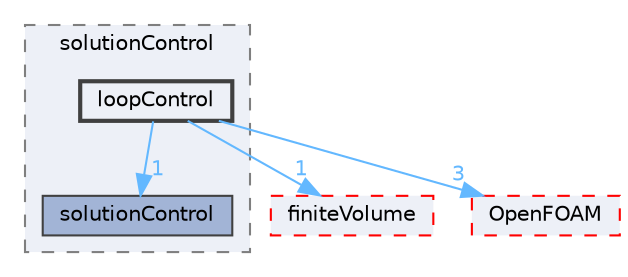 digraph "src/finiteVolume/cfdTools/general/solutionControl/loopControl"
{
 // LATEX_PDF_SIZE
  bgcolor="transparent";
  edge [fontname=Helvetica,fontsize=10,labelfontname=Helvetica,labelfontsize=10];
  node [fontname=Helvetica,fontsize=10,shape=box,height=0.2,width=0.4];
  compound=true
  subgraph clusterdir_e111b7571eb84571841d37972aec8430 {
    graph [ bgcolor="#edf0f7", pencolor="grey50", label="solutionControl", fontname=Helvetica,fontsize=10 style="filled,dashed", URL="dir_e111b7571eb84571841d37972aec8430.html",tooltip=""]
  dir_87c1225b0ef4530e8f908d08af8f2547 [label="solutionControl", fillcolor="#a2b4d6", color="grey25", style="filled", URL="dir_87c1225b0ef4530e8f908d08af8f2547.html",tooltip=""];
  dir_8aa5a73405ecd4f9294e8b986cb9f9d9 [label="loopControl", fillcolor="#edf0f7", color="grey25", style="filled,bold", URL="dir_8aa5a73405ecd4f9294e8b986cb9f9d9.html",tooltip=""];
  }
  dir_2ea871e4defbdbd60808750cae643c63 [label="finiteVolume", fillcolor="#edf0f7", color="red", style="filled,dashed", URL="dir_2ea871e4defbdbd60808750cae643c63.html",tooltip=""];
  dir_c5473ff19b20e6ec4dfe5c310b3778a8 [label="OpenFOAM", fillcolor="#edf0f7", color="red", style="filled,dashed", URL="dir_c5473ff19b20e6ec4dfe5c310b3778a8.html",tooltip=""];
  dir_8aa5a73405ecd4f9294e8b986cb9f9d9->dir_2ea871e4defbdbd60808750cae643c63 [headlabel="1", labeldistance=1.5 headhref="dir_002261_001388.html" href="dir_002261_001388.html" color="steelblue1" fontcolor="steelblue1"];
  dir_8aa5a73405ecd4f9294e8b986cb9f9d9->dir_87c1225b0ef4530e8f908d08af8f2547 [headlabel="1", labeldistance=1.5 headhref="dir_002261_003648.html" href="dir_002261_003648.html" color="steelblue1" fontcolor="steelblue1"];
  dir_8aa5a73405ecd4f9294e8b986cb9f9d9->dir_c5473ff19b20e6ec4dfe5c310b3778a8 [headlabel="3", labeldistance=1.5 headhref="dir_002261_002695.html" href="dir_002261_002695.html" color="steelblue1" fontcolor="steelblue1"];
}
